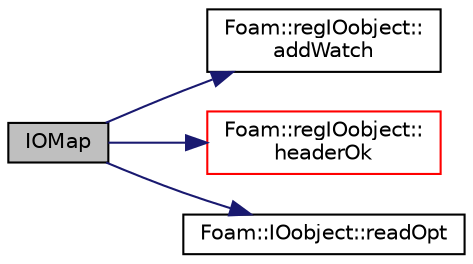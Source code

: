 digraph "IOMap"
{
  bgcolor="transparent";
  edge [fontname="Helvetica",fontsize="10",labelfontname="Helvetica",labelfontsize="10"];
  node [fontname="Helvetica",fontsize="10",shape=record];
  rankdir="LR";
  Node1 [label="IOMap",height=0.2,width=0.4,color="black", fillcolor="grey75", style="filled" fontcolor="black"];
  Node1 -> Node2 [color="midnightblue",fontsize="10",style="solid",fontname="Helvetica"];
  Node2 [label="Foam::regIOobject::\laddWatch",height=0.2,width=0.4,color="black",URL="$classFoam_1_1regIOobject.html#ad7c6a5ac80b6aceabec55dba1789195c",tooltip="Add file watch on object (if registered and READ_IF_MODIFIED) "];
  Node1 -> Node3 [color="midnightblue",fontsize="10",style="solid",fontname="Helvetica"];
  Node3 [label="Foam::regIOobject::\lheaderOk",height=0.2,width=0.4,color="red",URL="$classFoam_1_1regIOobject.html#a9d4879c850ce41d945ff77e788de3a23",tooltip="Read and check header info. "];
  Node1 -> Node4 [color="midnightblue",fontsize="10",style="solid",fontname="Helvetica"];
  Node4 [label="Foam::IOobject::readOpt",height=0.2,width=0.4,color="black",URL="$classFoam_1_1IOobject.html#ae4c053f33807e82ce83c599afb985bbb",tooltip="The read option. "];
}
